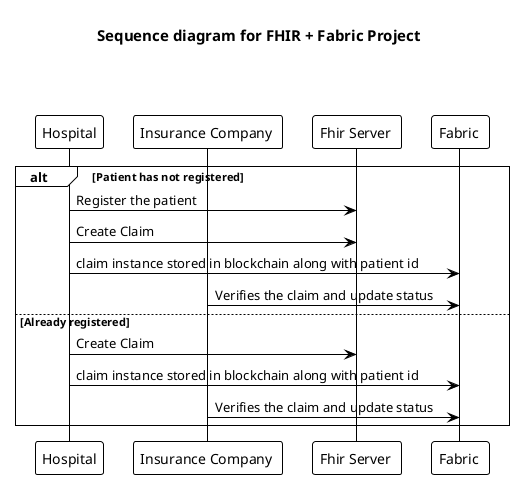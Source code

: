 @startuml
!theme plain
title <font color=black size=15 >Sequence diagram for FHIR + Fabric Project</font> \n \n

participant "Hospital" as Hospital

participant "Insurance Company " as Insurance_company
participant "Fhir Server " as fhir_server
participant "Fabric " as Fabric



alt Patient has not registered

Hospital->fhir_server: Register the patient
Hospital->fhir_server: Create Claim
Hospital-> Fabric: claim instance stored in blockchain along with patient id
Insurance_company->Fabric: Verifies the claim and update status
else Already registered
Hospital->fhir_server: Create Claim
Hospital-> Fabric: claim instance stored in blockchain along with patient id
Insurance_company->Fabric: Verifies the claim and update status


end
 


@enduml
